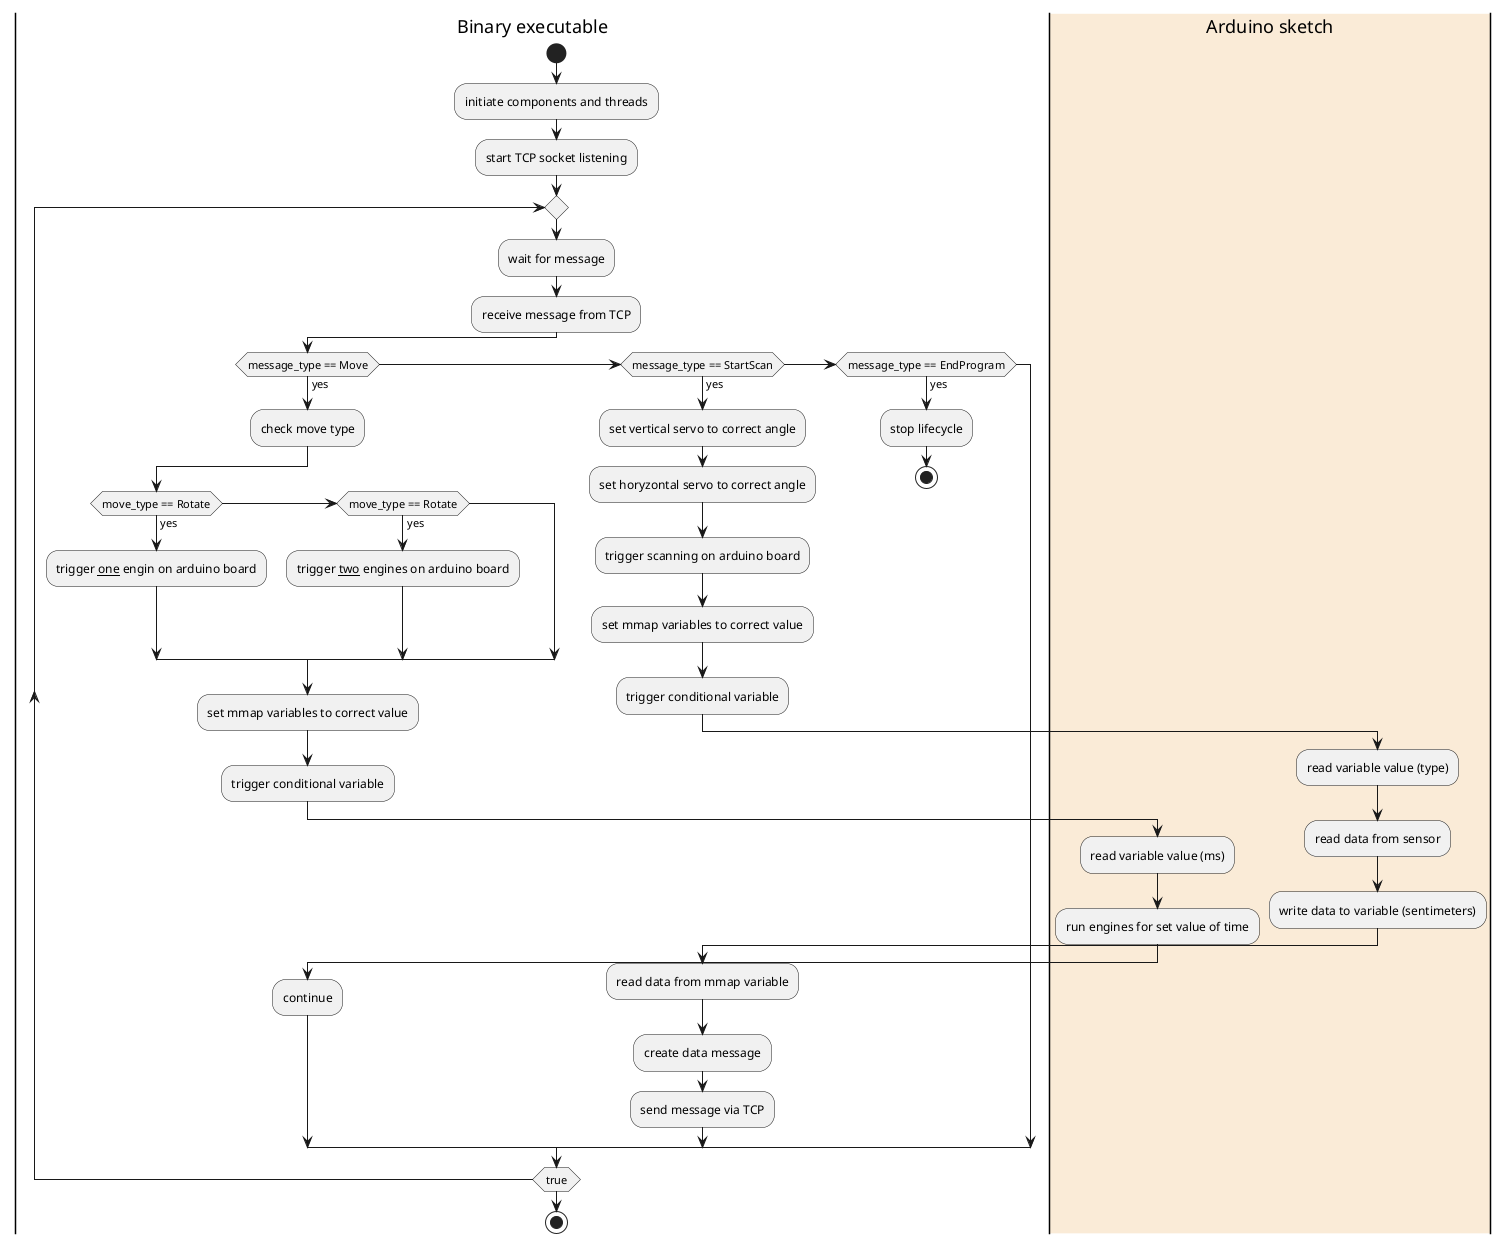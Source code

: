 @startuml
|Binary executable|
start
:initiate components and threads;
:start TCP socket listening;

repeat 
:wait for message;
:receive message from TCP;

if (message_type == Move) then (yes) 
:check move type;
if (move_type == Rotate) then (yes) 
:trigger __one__ engin on arduino board;
else if (move_type == Rotate) then (yes) 
:trigger __two__ engines on arduino board;
endif 
:set mmap variables to correct value;
:trigger conditional variable;
|#AntiqueWhite|Arduino sketch|
:read variable value (ms);
:run engines for set value of time;
|Binary executable|
:continue;
else if (message_type == StartScan) then (yes) 

:set vertical servo to correct angle;
:set horyzontal servo to correct angle;

:trigger scanning on arduino board;
:set mmap variables to correct value;
:trigger conditional variable;

|Arduino sketch|
:read variable value (type);
:read data from sensor;
:write data to variable (sentimeters);


|Binary executable|
:read data from mmap variable;

:create data message;
:send message via TCP;


else if (message_type == EndProgram) then (yes) 
:stop lifecycle;
stop
endif 

repeat while (true)

stop
@enduml